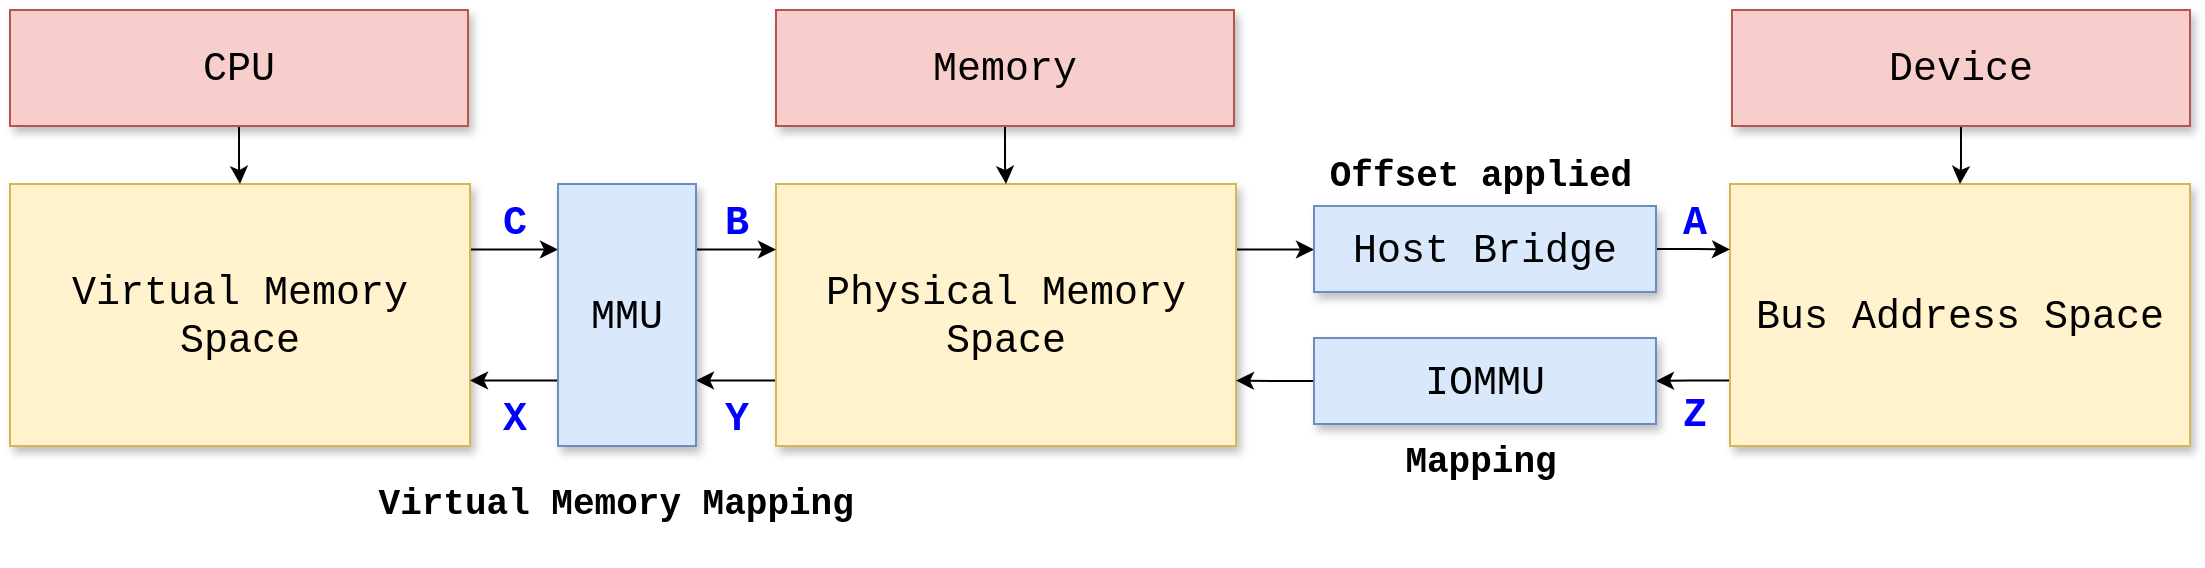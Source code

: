 <mxfile version="14.1.8" type="device"><diagram id="Fihr3ys_a5GUpA_ujFoX" name="第 1 页"><mxGraphModel dx="1678" dy="948" grid="0" gridSize="10" guides="1" tooltips="1" connect="1" arrows="1" fold="1" page="0" pageScale="1" pageWidth="827" pageHeight="1169" math="0" shadow="0"><root><mxCell id="0"/><mxCell id="1" parent="0"/><mxCell id="MER-wjm63ki3AtVCSo_j-11" style="edgeStyle=orthogonalEdgeStyle;rounded=0;orthogonalLoop=1;jettySize=auto;html=1;entryX=0;entryY=0.25;entryDx=0;entryDy=0;exitX=1;exitY=0.25;exitDx=0;exitDy=0;" edge="1" parent="1" source="MER-wjm63ki3AtVCSo_j-1" target="MER-wjm63ki3AtVCSo_j-10"><mxGeometry relative="1" as="geometry"/></mxCell><mxCell id="MER-wjm63ki3AtVCSo_j-1" value="&lt;font style=&quot;font-size: 20px&quot; face=&quot;Courier New&quot;&gt;Virtual Memory Space&lt;/font&gt;" style="rounded=0;whiteSpace=wrap;html=1;shadow=1;fillColor=#fff2cc;strokeColor=#d6b656;" vertex="1" parent="1"><mxGeometry x="-52" y="348" width="230" height="131" as="geometry"/></mxCell><mxCell id="MER-wjm63ki3AtVCSo_j-22" style="edgeStyle=orthogonalEdgeStyle;rounded=0;orthogonalLoop=1;jettySize=auto;html=1;entryX=0;entryY=0.5;entryDx=0;entryDy=0;exitX=1;exitY=0.25;exitDx=0;exitDy=0;" edge="1" parent="1" source="MER-wjm63ki3AtVCSo_j-2" target="MER-wjm63ki3AtVCSo_j-21"><mxGeometry relative="1" as="geometry"/></mxCell><mxCell id="MER-wjm63ki3AtVCSo_j-29" style="edgeStyle=orthogonalEdgeStyle;rounded=0;orthogonalLoop=1;jettySize=auto;html=1;entryX=1;entryY=0.75;entryDx=0;entryDy=0;exitX=0;exitY=0.75;exitDx=0;exitDy=0;" edge="1" parent="1" source="MER-wjm63ki3AtVCSo_j-2" target="MER-wjm63ki3AtVCSo_j-10"><mxGeometry relative="1" as="geometry"/></mxCell><mxCell id="MER-wjm63ki3AtVCSo_j-2" value="&lt;font style=&quot;font-size: 20px&quot; face=&quot;Courier New&quot;&gt;Physical Memory Space&lt;/font&gt;" style="rounded=0;whiteSpace=wrap;html=1;shadow=1;fillColor=#fff2cc;strokeColor=#d6b656;" vertex="1" parent="1"><mxGeometry x="331" y="348" width="230" height="131" as="geometry"/></mxCell><mxCell id="MER-wjm63ki3AtVCSo_j-26" style="edgeStyle=orthogonalEdgeStyle;rounded=0;orthogonalLoop=1;jettySize=auto;html=1;exitX=0;exitY=0.75;exitDx=0;exitDy=0;" edge="1" parent="1" source="MER-wjm63ki3AtVCSo_j-3" target="MER-wjm63ki3AtVCSo_j-13"><mxGeometry relative="1" as="geometry"/></mxCell><mxCell id="MER-wjm63ki3AtVCSo_j-3" value="&lt;font style=&quot;font-size: 20px&quot; face=&quot;Courier New&quot;&gt;Bus Address Space&lt;/font&gt;" style="rounded=0;whiteSpace=wrap;html=1;shadow=1;fillColor=#fff2cc;strokeColor=#d6b656;" vertex="1" parent="1"><mxGeometry x="808" y="348" width="230" height="131" as="geometry"/></mxCell><mxCell id="MER-wjm63ki3AtVCSo_j-12" style="edgeStyle=orthogonalEdgeStyle;rounded=0;orthogonalLoop=1;jettySize=auto;html=1;exitX=1;exitY=0.25;exitDx=0;exitDy=0;" edge="1" parent="1" source="MER-wjm63ki3AtVCSo_j-10" target="MER-wjm63ki3AtVCSo_j-2"><mxGeometry relative="1" as="geometry"><Array as="points"><mxPoint x="331" y="381"/><mxPoint x="331" y="381"/></Array></mxGeometry></mxCell><mxCell id="MER-wjm63ki3AtVCSo_j-30" style="edgeStyle=orthogonalEdgeStyle;rounded=0;orthogonalLoop=1;jettySize=auto;html=1;entryX=1;entryY=0.75;entryDx=0;entryDy=0;exitX=0;exitY=0.75;exitDx=0;exitDy=0;" edge="1" parent="1" source="MER-wjm63ki3AtVCSo_j-10" target="MER-wjm63ki3AtVCSo_j-1"><mxGeometry relative="1" as="geometry"/></mxCell><mxCell id="MER-wjm63ki3AtVCSo_j-10" value="&lt;font style=&quot;font-size: 20px&quot; face=&quot;Courier New&quot;&gt;MMU&lt;/font&gt;" style="rounded=0;whiteSpace=wrap;html=1;shadow=1;fillColor=#dae8fc;strokeColor=#6c8ebf;" vertex="1" parent="1"><mxGeometry x="222" y="348" width="69" height="131" as="geometry"/></mxCell><mxCell id="MER-wjm63ki3AtVCSo_j-27" style="edgeStyle=orthogonalEdgeStyle;rounded=0;orthogonalLoop=1;jettySize=auto;html=1;entryX=1;entryY=0.75;entryDx=0;entryDy=0;" edge="1" parent="1" source="MER-wjm63ki3AtVCSo_j-13" target="MER-wjm63ki3AtVCSo_j-2"><mxGeometry relative="1" as="geometry"/></mxCell><mxCell id="MER-wjm63ki3AtVCSo_j-13" value="&lt;font style=&quot;font-size: 20px&quot; face=&quot;Courier New&quot;&gt;IOMMU&lt;/font&gt;" style="rounded=0;whiteSpace=wrap;html=1;shadow=1;fillColor=#dae8fc;strokeColor=#6c8ebf;" vertex="1" parent="1"><mxGeometry x="600" y="425" width="171" height="43" as="geometry"/></mxCell><mxCell id="MER-wjm63ki3AtVCSo_j-19" value="&lt;b&gt;&lt;font style=&quot;font-size: 18px&quot; face=&quot;Courier New&quot;&gt;Virtual Memory Mapping&amp;nbsp;&lt;/font&gt;&lt;/b&gt;" style="text;html=1;strokeColor=none;fillColor=none;align=center;verticalAlign=middle;whiteSpace=wrap;rounded=0;shadow=1;" vertex="1" parent="1"><mxGeometry x="126" y="483" width="261" height="49" as="geometry"/></mxCell><mxCell id="MER-wjm63ki3AtVCSo_j-20" value="&lt;b&gt;&lt;font style=&quot;font-size: 18px&quot; face=&quot;Courier New&quot;&gt;Offset applied&lt;/font&gt;&lt;/b&gt;" style="text;html=1;strokeColor=none;fillColor=none;align=center;verticalAlign=middle;whiteSpace=wrap;rounded=0;shadow=1;" vertex="1" parent="1"><mxGeometry x="553" y="319" width="261" height="49" as="geometry"/></mxCell><mxCell id="MER-wjm63ki3AtVCSo_j-23" style="edgeStyle=orthogonalEdgeStyle;rounded=0;orthogonalLoop=1;jettySize=auto;html=1;entryX=0;entryY=0.25;entryDx=0;entryDy=0;" edge="1" parent="1" source="MER-wjm63ki3AtVCSo_j-21" target="MER-wjm63ki3AtVCSo_j-3"><mxGeometry relative="1" as="geometry"/></mxCell><mxCell id="MER-wjm63ki3AtVCSo_j-21" value="&lt;font style=&quot;font-size: 20px&quot; face=&quot;Courier New&quot;&gt;Host Bridge&lt;/font&gt;" style="rounded=0;whiteSpace=wrap;html=1;shadow=1;fillColor=#dae8fc;strokeColor=#6c8ebf;" vertex="1" parent="1"><mxGeometry x="600" y="359" width="171" height="43" as="geometry"/></mxCell><mxCell id="MER-wjm63ki3AtVCSo_j-28" value="&lt;b&gt;&lt;font style=&quot;font-size: 18px&quot; face=&quot;Courier New&quot;&gt;Mapping&lt;/font&gt;&lt;/b&gt;" style="text;html=1;strokeColor=none;fillColor=none;align=center;verticalAlign=middle;whiteSpace=wrap;rounded=0;shadow=1;" vertex="1" parent="1"><mxGeometry x="553" y="462" width="261" height="49" as="geometry"/></mxCell><mxCell id="MER-wjm63ki3AtVCSo_j-31" value="&lt;b&gt;&lt;font style=&quot;font-size: 20px&quot; face=&quot;Courier New&quot; color=&quot;#0000ff&quot;&gt;C&lt;/font&gt;&lt;/b&gt;" style="text;html=1;strokeColor=none;fillColor=none;align=center;verticalAlign=middle;whiteSpace=wrap;rounded=0;shadow=1;" vertex="1" parent="1"><mxGeometry x="186" y="342" width="29" height="49" as="geometry"/></mxCell><mxCell id="MER-wjm63ki3AtVCSo_j-32" value="&lt;b&gt;&lt;font style=&quot;font-size: 20px&quot; face=&quot;Courier New&quot; color=&quot;#0000ff&quot;&gt;B&lt;/font&gt;&lt;/b&gt;" style="text;html=1;strokeColor=none;fillColor=none;align=center;verticalAlign=middle;whiteSpace=wrap;rounded=0;shadow=1;" vertex="1" parent="1"><mxGeometry x="297" y="342" width="29" height="49" as="geometry"/></mxCell><mxCell id="MER-wjm63ki3AtVCSo_j-33" value="&lt;b&gt;&lt;font style=&quot;font-size: 20px&quot; face=&quot;Courier New&quot; color=&quot;#0000ff&quot;&gt;A&lt;/font&gt;&lt;/b&gt;" style="text;html=1;strokeColor=none;fillColor=none;align=center;verticalAlign=middle;whiteSpace=wrap;rounded=0;shadow=1;" vertex="1" parent="1"><mxGeometry x="776" y="342" width="29" height="49" as="geometry"/></mxCell><mxCell id="MER-wjm63ki3AtVCSo_j-34" value="&lt;b&gt;&lt;font style=&quot;font-size: 20px&quot; face=&quot;Courier New&quot; color=&quot;#0000ff&quot;&gt;Z&lt;/font&gt;&lt;/b&gt;" style="text;html=1;strokeColor=none;fillColor=none;align=center;verticalAlign=middle;whiteSpace=wrap;rounded=0;shadow=1;" vertex="1" parent="1"><mxGeometry x="776" y="438" width="29" height="49" as="geometry"/></mxCell><mxCell id="MER-wjm63ki3AtVCSo_j-35" value="&lt;b&gt;&lt;font style=&quot;font-size: 20px&quot; face=&quot;Courier New&quot; color=&quot;#0000ff&quot;&gt;X&lt;/font&gt;&lt;/b&gt;" style="text;html=1;strokeColor=none;fillColor=none;align=center;verticalAlign=middle;whiteSpace=wrap;rounded=0;shadow=1;" vertex="1" parent="1"><mxGeometry x="186" y="440" width="29" height="49" as="geometry"/></mxCell><mxCell id="MER-wjm63ki3AtVCSo_j-37" value="&lt;b&gt;&lt;font style=&quot;font-size: 20px&quot; face=&quot;Courier New&quot; color=&quot;#0000ff&quot;&gt;Y&lt;/font&gt;&lt;/b&gt;" style="text;html=1;strokeColor=none;fillColor=none;align=center;verticalAlign=middle;whiteSpace=wrap;rounded=0;shadow=1;" vertex="1" parent="1"><mxGeometry x="297" y="440" width="29" height="49" as="geometry"/></mxCell><mxCell id="MER-wjm63ki3AtVCSo_j-40" style="edgeStyle=orthogonalEdgeStyle;rounded=0;orthogonalLoop=1;jettySize=auto;html=1;" edge="1" parent="1" source="MER-wjm63ki3AtVCSo_j-38" target="MER-wjm63ki3AtVCSo_j-1"><mxGeometry relative="1" as="geometry"/></mxCell><mxCell id="MER-wjm63ki3AtVCSo_j-38" value="&lt;font style=&quot;font-size: 20px&quot; face=&quot;Courier New&quot;&gt;CPU&lt;/font&gt;" style="rounded=0;whiteSpace=wrap;html=1;shadow=1;fillColor=#f8cecc;strokeColor=#b85450;" vertex="1" parent="1"><mxGeometry x="-52" y="261" width="229" height="58" as="geometry"/></mxCell><mxCell id="MER-wjm63ki3AtVCSo_j-42" style="edgeStyle=orthogonalEdgeStyle;rounded=0;orthogonalLoop=1;jettySize=auto;html=1;" edge="1" parent="1" source="MER-wjm63ki3AtVCSo_j-41" target="MER-wjm63ki3AtVCSo_j-2"><mxGeometry relative="1" as="geometry"/></mxCell><mxCell id="MER-wjm63ki3AtVCSo_j-41" value="&lt;font style=&quot;font-size: 20px&quot; face=&quot;Courier New&quot;&gt;Memory&lt;/font&gt;" style="rounded=0;whiteSpace=wrap;html=1;shadow=1;fillColor=#f8cecc;strokeColor=#b85450;" vertex="1" parent="1"><mxGeometry x="331" y="261" width="229" height="58" as="geometry"/></mxCell><mxCell id="MER-wjm63ki3AtVCSo_j-44" style="edgeStyle=orthogonalEdgeStyle;rounded=0;orthogonalLoop=1;jettySize=auto;html=1;" edge="1" parent="1" source="MER-wjm63ki3AtVCSo_j-43" target="MER-wjm63ki3AtVCSo_j-3"><mxGeometry relative="1" as="geometry"/></mxCell><mxCell id="MER-wjm63ki3AtVCSo_j-43" value="&lt;font style=&quot;font-size: 20px&quot; face=&quot;Courier New&quot;&gt;Device&lt;/font&gt;" style="rounded=0;whiteSpace=wrap;html=1;shadow=1;fillColor=#f8cecc;strokeColor=#b85450;" vertex="1" parent="1"><mxGeometry x="809" y="261" width="229" height="58" as="geometry"/></mxCell></root></mxGraphModel></diagram></mxfile>